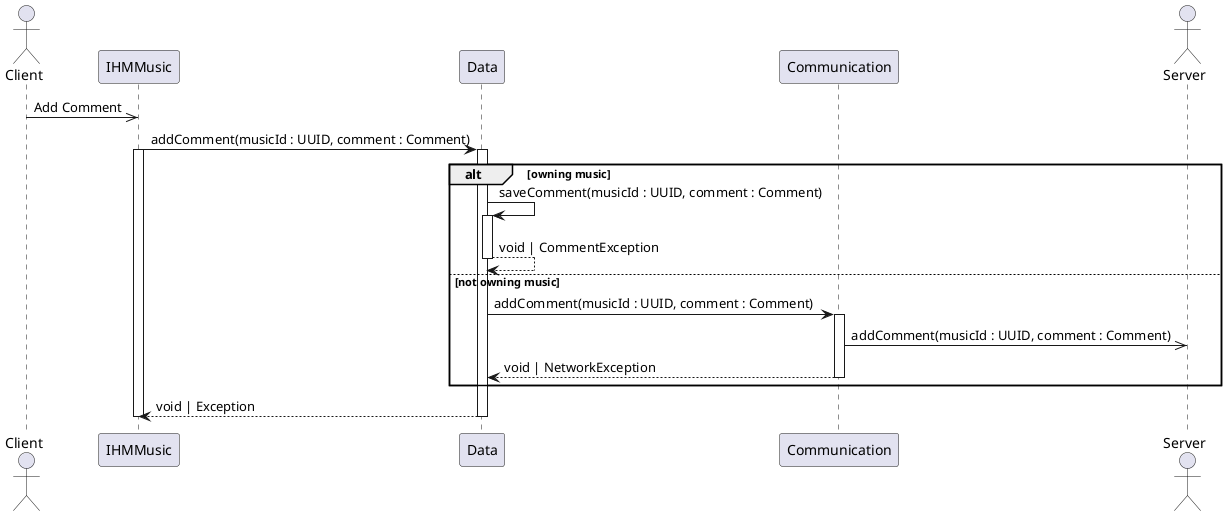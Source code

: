 @startuml 4.2. User add a comment to a music (client - sender)

actor Client as client

participant IHMMusic as ihm
participant Data as data
participant Communication as com

actor Server as server

client ->> ihm : Add Comment

ihm -> data++ : addComment(musicId : UUID, comment : Comment)
activate ihm

alt owning music
    data -> data++ : saveComment(musicId : UUID, comment : Comment)
    return void | CommentException
else not owning music
    data -> com++ : addComment(musicId : UUID, comment : Comment)
    com ->> server : addComment(musicId : UUID, comment : Comment)
    return void | NetworkException
end

return void | Exception
deactivate ihm

@enduml